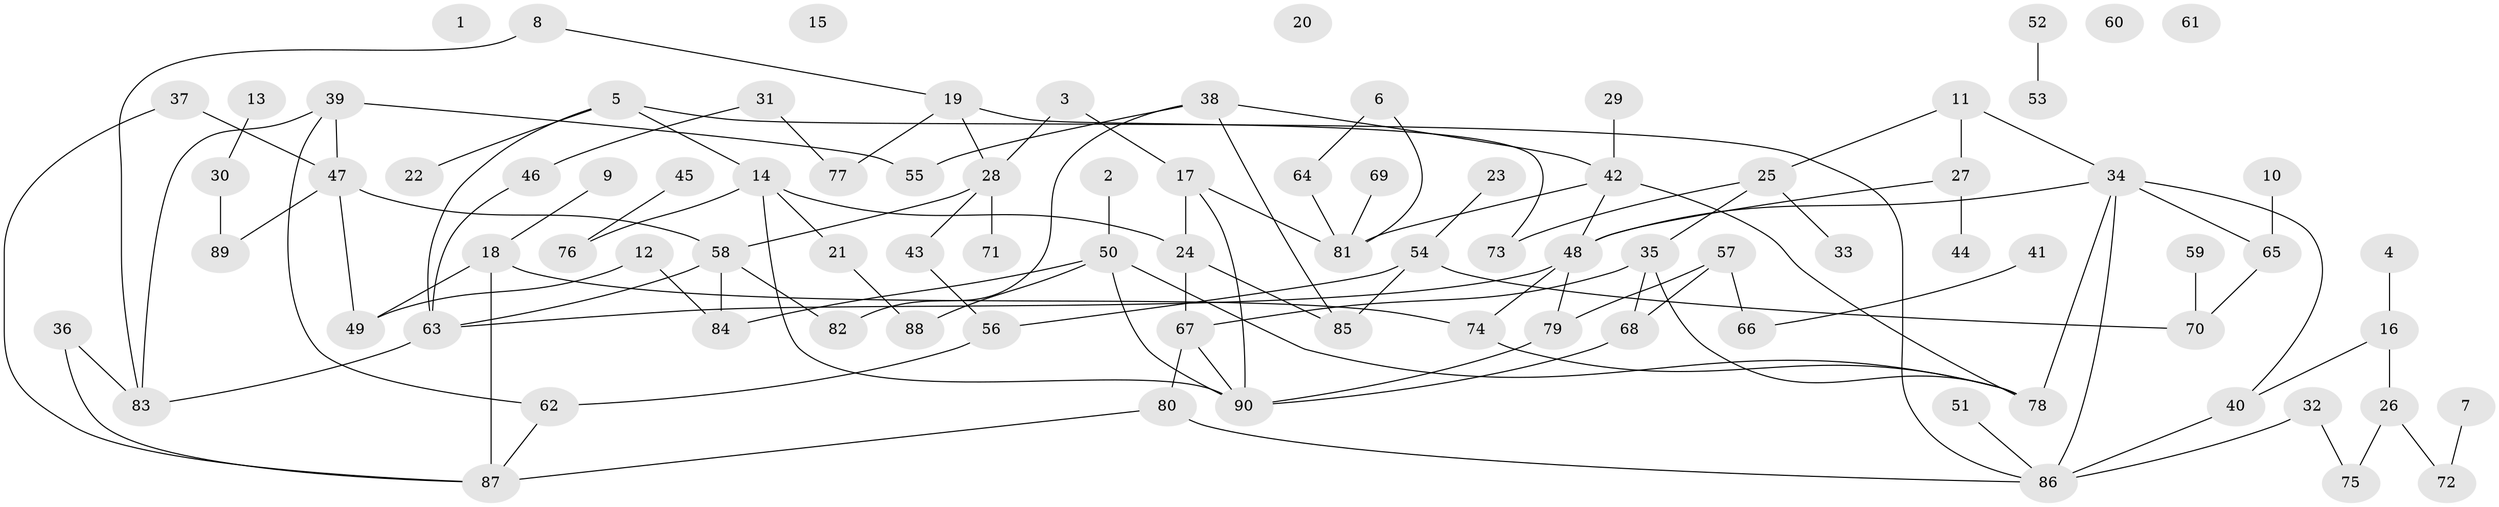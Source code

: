 // coarse degree distribution, {0: 0.09259259259259259, 1: 0.24074074074074073, 4: 0.12962962962962962, 2: 0.2777777777777778, 5: 0.07407407407407407, 3: 0.07407407407407407, 10: 0.018518518518518517, 6: 0.05555555555555555, 8: 0.018518518518518517, 7: 0.018518518518518517}
// Generated by graph-tools (version 1.1) at 2025/43/03/04/25 21:43:42]
// undirected, 90 vertices, 119 edges
graph export_dot {
graph [start="1"]
  node [color=gray90,style=filled];
  1;
  2;
  3;
  4;
  5;
  6;
  7;
  8;
  9;
  10;
  11;
  12;
  13;
  14;
  15;
  16;
  17;
  18;
  19;
  20;
  21;
  22;
  23;
  24;
  25;
  26;
  27;
  28;
  29;
  30;
  31;
  32;
  33;
  34;
  35;
  36;
  37;
  38;
  39;
  40;
  41;
  42;
  43;
  44;
  45;
  46;
  47;
  48;
  49;
  50;
  51;
  52;
  53;
  54;
  55;
  56;
  57;
  58;
  59;
  60;
  61;
  62;
  63;
  64;
  65;
  66;
  67;
  68;
  69;
  70;
  71;
  72;
  73;
  74;
  75;
  76;
  77;
  78;
  79;
  80;
  81;
  82;
  83;
  84;
  85;
  86;
  87;
  88;
  89;
  90;
  2 -- 50;
  3 -- 17;
  3 -- 28;
  4 -- 16;
  5 -- 14;
  5 -- 22;
  5 -- 63;
  5 -- 86;
  6 -- 64;
  6 -- 81;
  7 -- 72;
  8 -- 19;
  8 -- 83;
  9 -- 18;
  10 -- 65;
  11 -- 25;
  11 -- 27;
  11 -- 34;
  12 -- 49;
  12 -- 84;
  13 -- 30;
  14 -- 21;
  14 -- 24;
  14 -- 76;
  14 -- 90;
  16 -- 26;
  16 -- 40;
  17 -- 24;
  17 -- 81;
  17 -- 90;
  18 -- 49;
  18 -- 74;
  18 -- 87;
  19 -- 28;
  19 -- 73;
  19 -- 77;
  21 -- 88;
  23 -- 54;
  24 -- 67;
  24 -- 85;
  25 -- 33;
  25 -- 35;
  25 -- 73;
  26 -- 72;
  26 -- 75;
  27 -- 44;
  27 -- 48;
  28 -- 43;
  28 -- 58;
  28 -- 71;
  29 -- 42;
  30 -- 89;
  31 -- 46;
  31 -- 77;
  32 -- 75;
  32 -- 86;
  34 -- 40;
  34 -- 48;
  34 -- 65;
  34 -- 78;
  34 -- 86;
  35 -- 67;
  35 -- 68;
  35 -- 78;
  36 -- 83;
  36 -- 87;
  37 -- 47;
  37 -- 87;
  38 -- 42;
  38 -- 55;
  38 -- 82;
  38 -- 85;
  39 -- 47;
  39 -- 55;
  39 -- 62;
  39 -- 83;
  40 -- 86;
  41 -- 66;
  42 -- 48;
  42 -- 78;
  42 -- 81;
  43 -- 56;
  45 -- 76;
  46 -- 63;
  47 -- 49;
  47 -- 58;
  47 -- 89;
  48 -- 63;
  48 -- 74;
  48 -- 79;
  50 -- 78;
  50 -- 84;
  50 -- 88;
  50 -- 90;
  51 -- 86;
  52 -- 53;
  54 -- 56;
  54 -- 70;
  54 -- 85;
  56 -- 62;
  57 -- 66;
  57 -- 68;
  57 -- 79;
  58 -- 63;
  58 -- 82;
  58 -- 84;
  59 -- 70;
  62 -- 87;
  63 -- 83;
  64 -- 81;
  65 -- 70;
  67 -- 80;
  67 -- 90;
  68 -- 90;
  69 -- 81;
  74 -- 78;
  79 -- 90;
  80 -- 86;
  80 -- 87;
}
